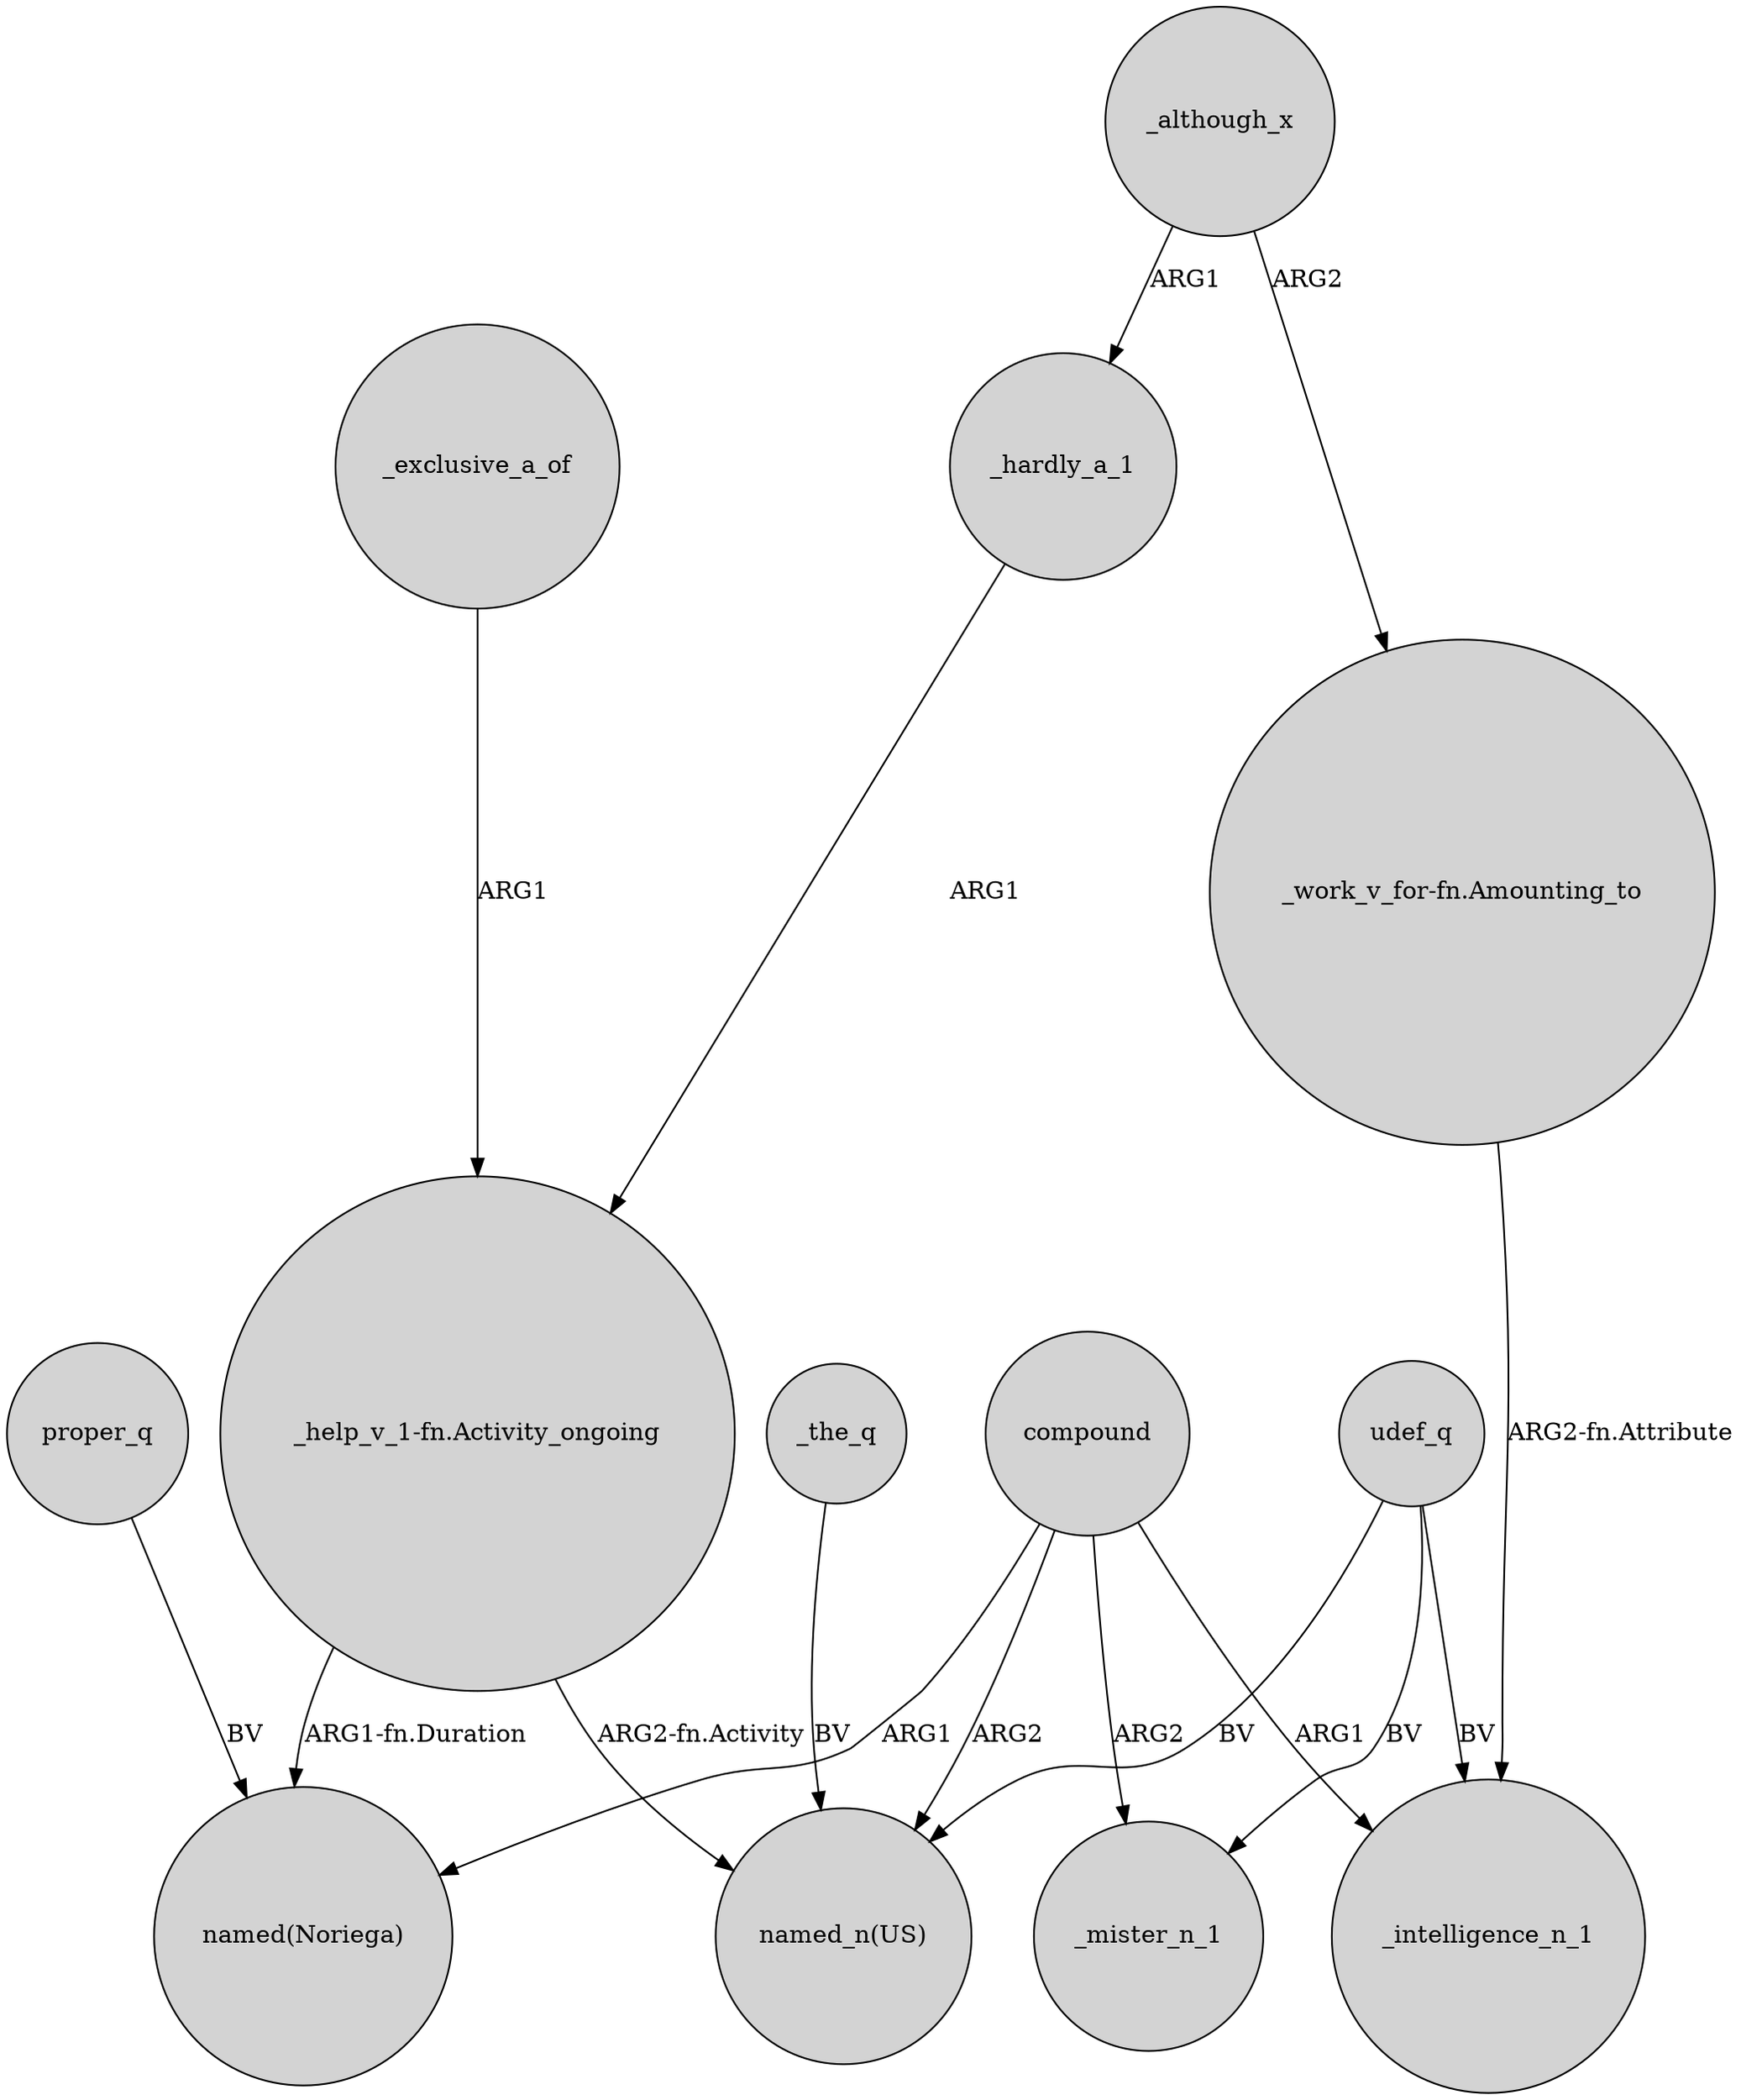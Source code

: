 digraph {
	node [shape=circle style=filled]
	compound -> "named(Noriega)" [label=ARG1]
	"_help_v_1-fn.Activity_ongoing" -> "named_n(US)" [label="ARG2-fn.Activity"]
	"_work_v_for-fn.Amounting_to" -> _intelligence_n_1 [label="ARG2-fn.Attribute"]
	udef_q -> _intelligence_n_1 [label=BV]
	_although_x -> _hardly_a_1 [label=ARG1]
	compound -> _mister_n_1 [label=ARG2]
	udef_q -> _mister_n_1 [label=BV]
	"_help_v_1-fn.Activity_ongoing" -> "named(Noriega)" [label="ARG1-fn.Duration"]
	_although_x -> "_work_v_for-fn.Amounting_to" [label=ARG2]
	_the_q -> "named_n(US)" [label=BV]
	compound -> _intelligence_n_1 [label=ARG1]
	compound -> "named_n(US)" [label=ARG2]
	udef_q -> "named_n(US)" [label=BV]
	_exclusive_a_of -> "_help_v_1-fn.Activity_ongoing" [label=ARG1]
	proper_q -> "named(Noriega)" [label=BV]
	_hardly_a_1 -> "_help_v_1-fn.Activity_ongoing" [label=ARG1]
}
